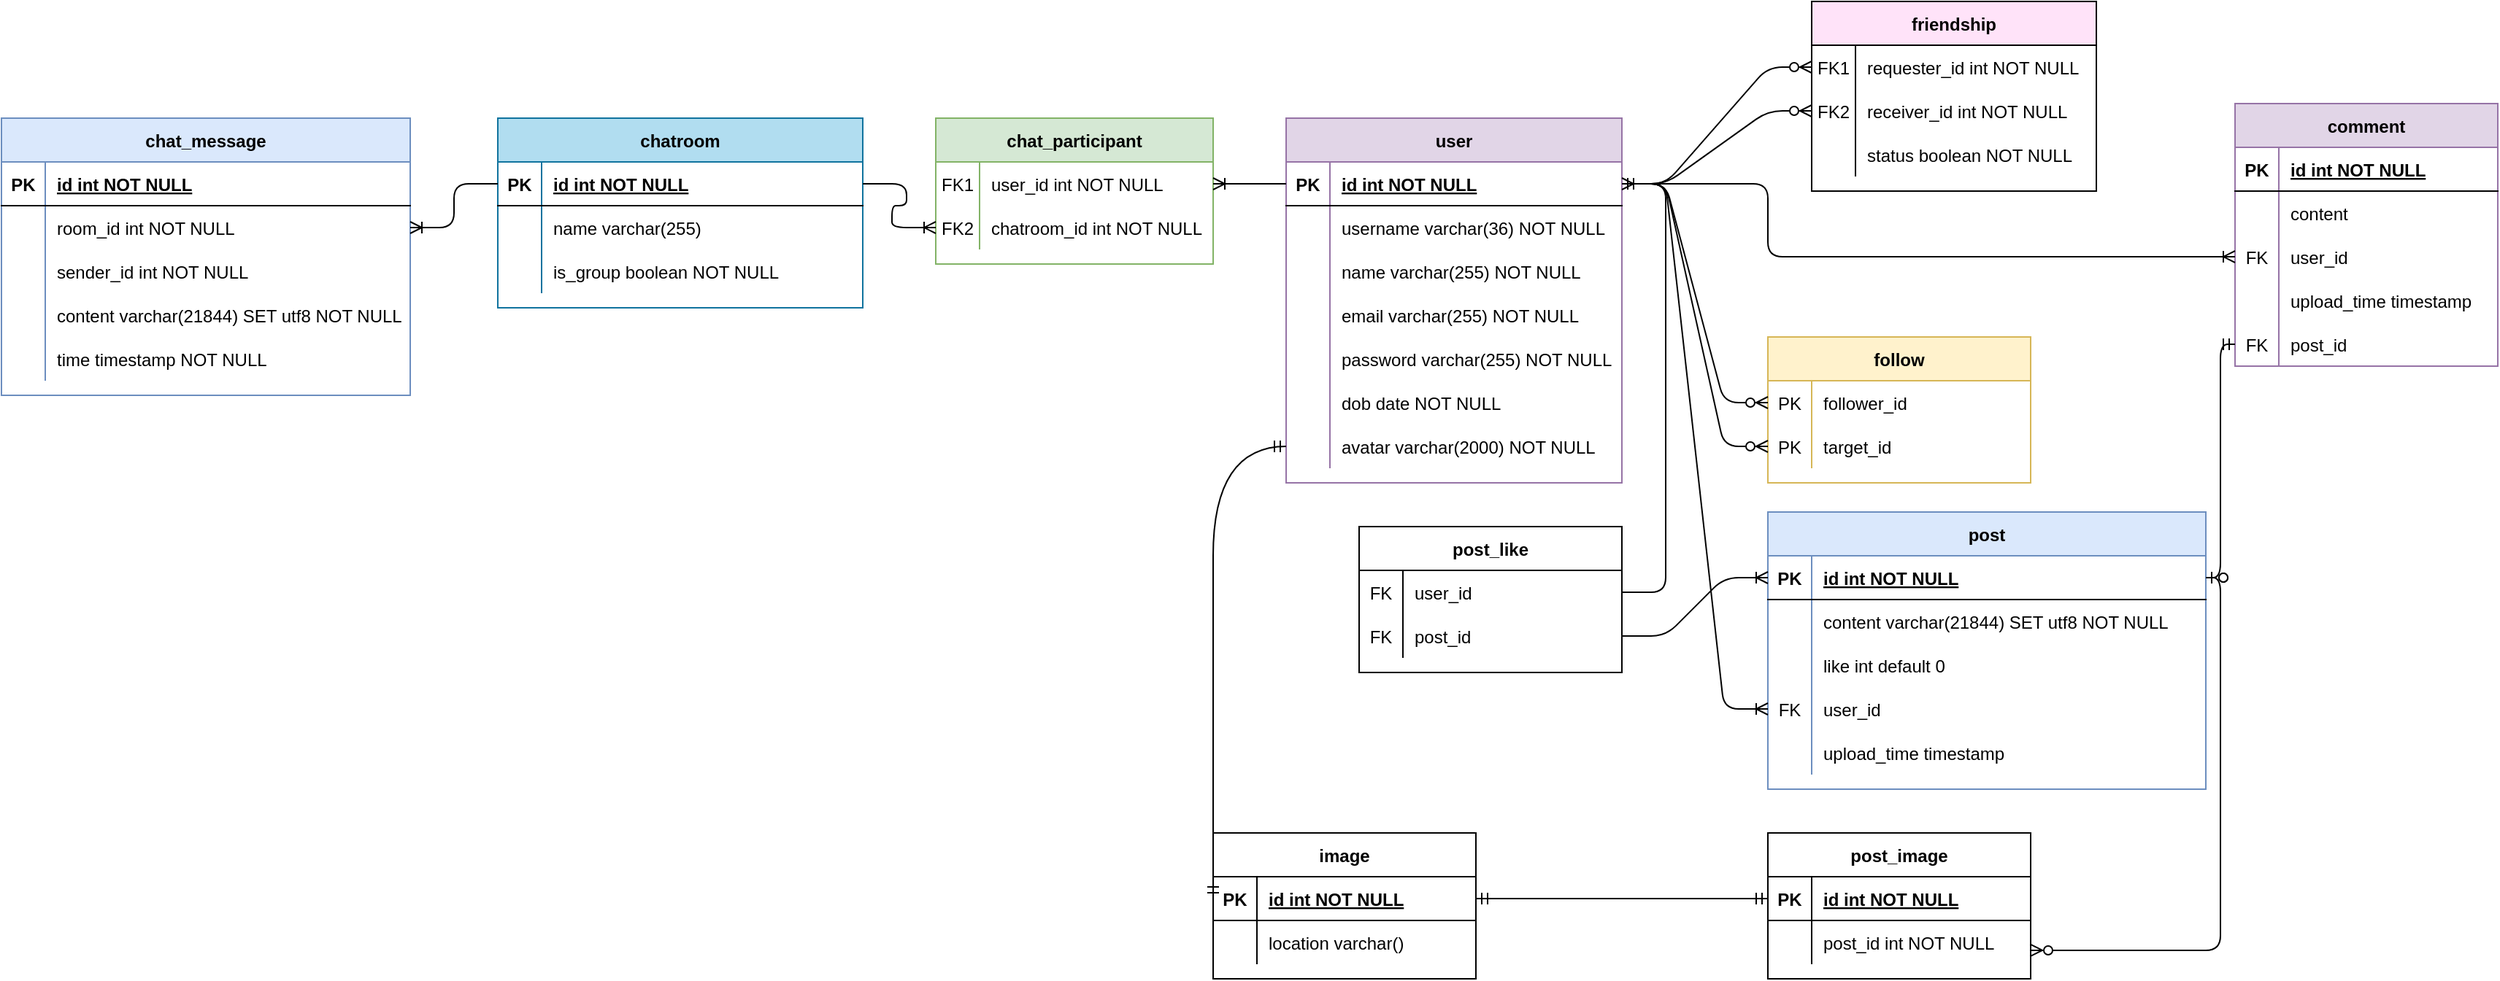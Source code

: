 <mxfile version="14.6.13" type="device"><diagram id="R2lEEEUBdFMjLlhIrx00" name="Page-1"><mxGraphModel dx="1086" dy="806" grid="1" gridSize="10" guides="1" tooltips="1" connect="1" arrows="1" fold="1" page="1" pageScale="1" pageWidth="850" pageHeight="1100" background="#ffffff" math="0" shadow="0" extFonts="Permanent Marker^https://fonts.googleapis.com/css?family=Permanent+Marker"><root><mxCell id="0"/><mxCell id="1" parent="0"/><mxCell id="C-vyLk0tnHw3VtMMgP7b-2" value="chatroom" style="shape=table;startSize=30;container=1;collapsible=1;childLayout=tableLayout;fixedRows=1;rowLines=0;fontStyle=1;align=center;resizeLast=1;fillColor=#b1ddf0;strokeColor=#10739e;" parent="1" vertex="1"><mxGeometry x="440" y="120" width="250" height="130" as="geometry"/></mxCell><mxCell id="C-vyLk0tnHw3VtMMgP7b-3" value="" style="shape=partialRectangle;collapsible=0;dropTarget=0;pointerEvents=0;fillColor=none;points=[[0,0.5],[1,0.5]];portConstraint=eastwest;top=0;left=0;right=0;bottom=1;" parent="C-vyLk0tnHw3VtMMgP7b-2" vertex="1"><mxGeometry y="30" width="250" height="30" as="geometry"/></mxCell><mxCell id="C-vyLk0tnHw3VtMMgP7b-4" value="PK" style="shape=partialRectangle;overflow=hidden;connectable=0;fillColor=none;top=0;left=0;bottom=0;right=0;fontStyle=1;" parent="C-vyLk0tnHw3VtMMgP7b-3" vertex="1"><mxGeometry width="30" height="30" as="geometry"/></mxCell><mxCell id="C-vyLk0tnHw3VtMMgP7b-5" value="id int NOT NULL " style="shape=partialRectangle;overflow=hidden;connectable=0;fillColor=none;top=0;left=0;bottom=0;right=0;align=left;spacingLeft=6;fontStyle=5;" parent="C-vyLk0tnHw3VtMMgP7b-3" vertex="1"><mxGeometry x="30" width="220" height="30" as="geometry"/></mxCell><mxCell id="C-vyLk0tnHw3VtMMgP7b-6" value="" style="shape=partialRectangle;collapsible=0;dropTarget=0;pointerEvents=0;fillColor=none;points=[[0,0.5],[1,0.5]];portConstraint=eastwest;top=0;left=0;right=0;bottom=0;" parent="C-vyLk0tnHw3VtMMgP7b-2" vertex="1"><mxGeometry y="60" width="250" height="30" as="geometry"/></mxCell><mxCell id="C-vyLk0tnHw3VtMMgP7b-7" value="" style="shape=partialRectangle;overflow=hidden;connectable=0;fillColor=none;top=0;left=0;bottom=0;right=0;" parent="C-vyLk0tnHw3VtMMgP7b-6" vertex="1"><mxGeometry width="30" height="30" as="geometry"/></mxCell><mxCell id="C-vyLk0tnHw3VtMMgP7b-8" value="name varchar(255)" style="shape=partialRectangle;overflow=hidden;connectable=0;fillColor=none;top=0;left=0;bottom=0;right=0;align=left;spacingLeft=6;" parent="C-vyLk0tnHw3VtMMgP7b-6" vertex="1"><mxGeometry x="30" width="220" height="30" as="geometry"/></mxCell><mxCell id="C-vyLk0tnHw3VtMMgP7b-9" value="" style="shape=partialRectangle;collapsible=0;dropTarget=0;pointerEvents=0;fillColor=none;points=[[0,0.5],[1,0.5]];portConstraint=eastwest;top=0;left=0;right=0;bottom=0;" parent="C-vyLk0tnHw3VtMMgP7b-2" vertex="1"><mxGeometry y="90" width="250" height="30" as="geometry"/></mxCell><mxCell id="C-vyLk0tnHw3VtMMgP7b-10" value="" style="shape=partialRectangle;overflow=hidden;connectable=0;fillColor=none;top=0;left=0;bottom=0;right=0;" parent="C-vyLk0tnHw3VtMMgP7b-9" vertex="1"><mxGeometry width="30" height="30" as="geometry"/></mxCell><mxCell id="C-vyLk0tnHw3VtMMgP7b-11" value="is_group boolean NOT NULL" style="shape=partialRectangle;overflow=hidden;connectable=0;fillColor=none;top=0;left=0;bottom=0;right=0;align=left;spacingLeft=6;" parent="C-vyLk0tnHw3VtMMgP7b-9" vertex="1"><mxGeometry x="30" width="220" height="30" as="geometry"/></mxCell><mxCell id="C-vyLk0tnHw3VtMMgP7b-23" value="chat_message" style="shape=table;startSize=30;container=1;collapsible=1;childLayout=tableLayout;fixedRows=1;rowLines=0;fontStyle=1;align=center;resizeLast=1;fillColor=#dae8fc;strokeColor=#6c8ebf;" parent="1" vertex="1"><mxGeometry x="100" y="120" width="280" height="190" as="geometry"/></mxCell><mxCell id="C-vyLk0tnHw3VtMMgP7b-24" value="" style="shape=partialRectangle;collapsible=0;dropTarget=0;pointerEvents=0;fillColor=none;points=[[0,0.5],[1,0.5]];portConstraint=eastwest;top=0;left=0;right=0;bottom=1;" parent="C-vyLk0tnHw3VtMMgP7b-23" vertex="1"><mxGeometry y="30" width="280" height="30" as="geometry"/></mxCell><mxCell id="C-vyLk0tnHw3VtMMgP7b-25" value="PK" style="shape=partialRectangle;overflow=hidden;connectable=0;fillColor=none;top=0;left=0;bottom=0;right=0;fontStyle=1;" parent="C-vyLk0tnHw3VtMMgP7b-24" vertex="1"><mxGeometry width="30" height="30" as="geometry"/></mxCell><mxCell id="C-vyLk0tnHw3VtMMgP7b-26" value="id int NOT NULL " style="shape=partialRectangle;overflow=hidden;connectable=0;fillColor=none;top=0;left=0;bottom=0;right=0;align=left;spacingLeft=6;fontStyle=5;" parent="C-vyLk0tnHw3VtMMgP7b-24" vertex="1"><mxGeometry x="30" width="250" height="30" as="geometry"/></mxCell><mxCell id="C-vyLk0tnHw3VtMMgP7b-27" value="" style="shape=partialRectangle;collapsible=0;dropTarget=0;pointerEvents=0;fillColor=none;points=[[0,0.5],[1,0.5]];portConstraint=eastwest;top=0;left=0;right=0;bottom=0;" parent="C-vyLk0tnHw3VtMMgP7b-23" vertex="1"><mxGeometry y="60" width="280" height="30" as="geometry"/></mxCell><mxCell id="C-vyLk0tnHw3VtMMgP7b-28" value="" style="shape=partialRectangle;overflow=hidden;connectable=0;fillColor=none;top=0;left=0;bottom=0;right=0;" parent="C-vyLk0tnHw3VtMMgP7b-27" vertex="1"><mxGeometry width="30" height="30" as="geometry"/></mxCell><mxCell id="C-vyLk0tnHw3VtMMgP7b-29" value="room_id int NOT NULL" style="shape=partialRectangle;overflow=hidden;connectable=0;fillColor=none;top=0;left=0;bottom=0;right=0;align=left;spacingLeft=6;" parent="C-vyLk0tnHw3VtMMgP7b-27" vertex="1"><mxGeometry x="30" width="250" height="30" as="geometry"/></mxCell><mxCell id="GnM3e8JWFjY0dVEwa9tI-35" value="" style="shape=partialRectangle;collapsible=0;dropTarget=0;pointerEvents=0;fillColor=none;points=[[0,0.5],[1,0.5]];portConstraint=eastwest;top=0;left=0;right=0;bottom=0;" parent="C-vyLk0tnHw3VtMMgP7b-23" vertex="1"><mxGeometry y="90" width="280" height="30" as="geometry"/></mxCell><mxCell id="GnM3e8JWFjY0dVEwa9tI-36" value="" style="shape=partialRectangle;overflow=hidden;connectable=0;fillColor=none;top=0;left=0;bottom=0;right=0;" parent="GnM3e8JWFjY0dVEwa9tI-35" vertex="1"><mxGeometry width="30" height="30" as="geometry"/></mxCell><mxCell id="GnM3e8JWFjY0dVEwa9tI-37" value="sender_id int NOT NULL" style="shape=partialRectangle;overflow=hidden;connectable=0;fillColor=none;top=0;left=0;bottom=0;right=0;align=left;spacingLeft=6;" parent="GnM3e8JWFjY0dVEwa9tI-35" vertex="1"><mxGeometry x="30" width="250" height="30" as="geometry"/></mxCell><mxCell id="GnM3e8JWFjY0dVEwa9tI-41" value="" style="shape=partialRectangle;collapsible=0;dropTarget=0;pointerEvents=0;fillColor=none;points=[[0,0.5],[1,0.5]];portConstraint=eastwest;top=0;left=0;right=0;bottom=0;" parent="C-vyLk0tnHw3VtMMgP7b-23" vertex="1"><mxGeometry y="120" width="280" height="30" as="geometry"/></mxCell><mxCell id="GnM3e8JWFjY0dVEwa9tI-42" value="" style="shape=partialRectangle;overflow=hidden;connectable=0;fillColor=none;top=0;left=0;bottom=0;right=0;" parent="GnM3e8JWFjY0dVEwa9tI-41" vertex="1"><mxGeometry width="30" height="30" as="geometry"/></mxCell><mxCell id="GnM3e8JWFjY0dVEwa9tI-43" value="content varchar(21844) SET utf8 NOT NULL" style="shape=partialRectangle;overflow=hidden;connectable=0;fillColor=none;top=0;left=0;bottom=0;right=0;align=left;spacingLeft=6;" parent="GnM3e8JWFjY0dVEwa9tI-41" vertex="1"><mxGeometry x="30" width="250" height="30" as="geometry"/></mxCell><mxCell id="GnM3e8JWFjY0dVEwa9tI-44" value="" style="shape=partialRectangle;collapsible=0;dropTarget=0;pointerEvents=0;fillColor=none;points=[[0,0.5],[1,0.5]];portConstraint=eastwest;top=0;left=0;right=0;bottom=0;" parent="C-vyLk0tnHw3VtMMgP7b-23" vertex="1"><mxGeometry y="150" width="280" height="30" as="geometry"/></mxCell><mxCell id="GnM3e8JWFjY0dVEwa9tI-45" value="" style="shape=partialRectangle;overflow=hidden;connectable=0;fillColor=none;top=0;left=0;bottom=0;right=0;" parent="GnM3e8JWFjY0dVEwa9tI-44" vertex="1"><mxGeometry width="30" height="30" as="geometry"/></mxCell><mxCell id="GnM3e8JWFjY0dVEwa9tI-46" value="time timestamp NOT NULL" style="shape=partialRectangle;overflow=hidden;connectable=0;fillColor=none;top=0;left=0;bottom=0;right=0;align=left;spacingLeft=6;" parent="GnM3e8JWFjY0dVEwa9tI-44" vertex="1"><mxGeometry x="30" width="250" height="30" as="geometry"/></mxCell><mxCell id="GnM3e8JWFjY0dVEwa9tI-47" value="chat_participant" style="shape=table;startSize=30;container=1;collapsible=1;childLayout=tableLayout;fixedRows=1;rowLines=0;fontStyle=1;align=center;resizeLast=1;fillColor=#d5e8d4;strokeColor=#82b366;" parent="1" vertex="1"><mxGeometry x="740" y="120" width="190" height="100" as="geometry"/></mxCell><mxCell id="GnM3e8JWFjY0dVEwa9tI-54" value="" style="shape=partialRectangle;collapsible=0;dropTarget=0;pointerEvents=0;fillColor=none;top=0;left=0;bottom=0;right=0;points=[[0,0.5],[1,0.5]];portConstraint=eastwest;" parent="GnM3e8JWFjY0dVEwa9tI-47" vertex="1"><mxGeometry y="30" width="190" height="30" as="geometry"/></mxCell><mxCell id="GnM3e8JWFjY0dVEwa9tI-55" value="FK1" style="shape=partialRectangle;connectable=0;fillColor=none;top=0;left=0;bottom=0;right=0;editable=1;overflow=hidden;" parent="GnM3e8JWFjY0dVEwa9tI-54" vertex="1"><mxGeometry width="30" height="30" as="geometry"/></mxCell><mxCell id="GnM3e8JWFjY0dVEwa9tI-56" value="user_id int NOT NULL" style="shape=partialRectangle;connectable=0;fillColor=none;top=0;left=0;bottom=0;right=0;align=left;spacingLeft=6;overflow=hidden;" parent="GnM3e8JWFjY0dVEwa9tI-54" vertex="1"><mxGeometry x="30" width="160" height="30" as="geometry"/></mxCell><mxCell id="GnM3e8JWFjY0dVEwa9tI-57" value="" style="shape=partialRectangle;collapsible=0;dropTarget=0;pointerEvents=0;fillColor=none;top=0;left=0;bottom=0;right=0;points=[[0,0.5],[1,0.5]];portConstraint=eastwest;" parent="GnM3e8JWFjY0dVEwa9tI-47" vertex="1"><mxGeometry y="60" width="190" height="30" as="geometry"/></mxCell><mxCell id="GnM3e8JWFjY0dVEwa9tI-58" value="FK2" style="shape=partialRectangle;connectable=0;fillColor=none;top=0;left=0;bottom=0;right=0;editable=1;overflow=hidden;" parent="GnM3e8JWFjY0dVEwa9tI-57" vertex="1"><mxGeometry width="30" height="30" as="geometry"/></mxCell><mxCell id="GnM3e8JWFjY0dVEwa9tI-59" value="chatroom_id int NOT NULL" style="shape=partialRectangle;connectable=0;fillColor=none;top=0;left=0;bottom=0;right=0;align=left;spacingLeft=6;overflow=hidden;" parent="GnM3e8JWFjY0dVEwa9tI-57" vertex="1"><mxGeometry x="30" width="160" height="30" as="geometry"/></mxCell><mxCell id="GnM3e8JWFjY0dVEwa9tI-60" value="user" style="shape=table;startSize=30;container=1;collapsible=1;childLayout=tableLayout;fixedRows=1;rowLines=0;fontStyle=1;align=center;resizeLast=1;fillColor=#e1d5e7;strokeColor=#9673a6;" parent="1" vertex="1"><mxGeometry x="980" y="120" width="230" height="250" as="geometry"/></mxCell><mxCell id="GnM3e8JWFjY0dVEwa9tI-61" value="" style="shape=partialRectangle;collapsible=0;dropTarget=0;pointerEvents=0;fillColor=none;top=0;left=0;bottom=1;right=0;points=[[0,0.5],[1,0.5]];portConstraint=eastwest;" parent="GnM3e8JWFjY0dVEwa9tI-60" vertex="1"><mxGeometry y="30" width="230" height="30" as="geometry"/></mxCell><mxCell id="GnM3e8JWFjY0dVEwa9tI-62" value="PK" style="shape=partialRectangle;connectable=0;fillColor=none;top=0;left=0;bottom=0;right=0;fontStyle=1;overflow=hidden;" parent="GnM3e8JWFjY0dVEwa9tI-61" vertex="1"><mxGeometry width="30" height="30" as="geometry"/></mxCell><mxCell id="GnM3e8JWFjY0dVEwa9tI-63" value="id int NOT NULL" style="shape=partialRectangle;connectable=0;fillColor=none;top=0;left=0;bottom=0;right=0;align=left;spacingLeft=6;fontStyle=5;overflow=hidden;" parent="GnM3e8JWFjY0dVEwa9tI-61" vertex="1"><mxGeometry x="30" width="200" height="30" as="geometry"/></mxCell><mxCell id="GnM3e8JWFjY0dVEwa9tI-64" value="" style="shape=partialRectangle;collapsible=0;dropTarget=0;pointerEvents=0;fillColor=none;top=0;left=0;bottom=0;right=0;points=[[0,0.5],[1,0.5]];portConstraint=eastwest;" parent="GnM3e8JWFjY0dVEwa9tI-60" vertex="1"><mxGeometry y="60" width="230" height="30" as="geometry"/></mxCell><mxCell id="GnM3e8JWFjY0dVEwa9tI-65" value="" style="shape=partialRectangle;connectable=0;fillColor=none;top=0;left=0;bottom=0;right=0;editable=1;overflow=hidden;" parent="GnM3e8JWFjY0dVEwa9tI-64" vertex="1"><mxGeometry width="30" height="30" as="geometry"/></mxCell><mxCell id="GnM3e8JWFjY0dVEwa9tI-66" value="username varchar(36) NOT NULL" style="shape=partialRectangle;connectable=0;fillColor=none;top=0;left=0;bottom=0;right=0;align=left;spacingLeft=6;overflow=hidden;" parent="GnM3e8JWFjY0dVEwa9tI-64" vertex="1"><mxGeometry x="30" width="200" height="30" as="geometry"/></mxCell><mxCell id="GnM3e8JWFjY0dVEwa9tI-67" value="" style="shape=partialRectangle;collapsible=0;dropTarget=0;pointerEvents=0;fillColor=none;top=0;left=0;bottom=0;right=0;points=[[0,0.5],[1,0.5]];portConstraint=eastwest;" parent="GnM3e8JWFjY0dVEwa9tI-60" vertex="1"><mxGeometry y="90" width="230" height="30" as="geometry"/></mxCell><mxCell id="GnM3e8JWFjY0dVEwa9tI-68" value="" style="shape=partialRectangle;connectable=0;fillColor=none;top=0;left=0;bottom=0;right=0;editable=1;overflow=hidden;" parent="GnM3e8JWFjY0dVEwa9tI-67" vertex="1"><mxGeometry width="30" height="30" as="geometry"/></mxCell><mxCell id="GnM3e8JWFjY0dVEwa9tI-69" value="name varchar(255) NOT NULL" style="shape=partialRectangle;connectable=0;fillColor=none;top=0;left=0;bottom=0;right=0;align=left;spacingLeft=6;overflow=hidden;" parent="GnM3e8JWFjY0dVEwa9tI-67" vertex="1"><mxGeometry x="30" width="200" height="30" as="geometry"/></mxCell><mxCell id="GnM3e8JWFjY0dVEwa9tI-70" value="" style="shape=partialRectangle;collapsible=0;dropTarget=0;pointerEvents=0;fillColor=none;top=0;left=0;bottom=0;right=0;points=[[0,0.5],[1,0.5]];portConstraint=eastwest;" parent="GnM3e8JWFjY0dVEwa9tI-60" vertex="1"><mxGeometry y="120" width="230" height="30" as="geometry"/></mxCell><mxCell id="GnM3e8JWFjY0dVEwa9tI-71" value="" style="shape=partialRectangle;connectable=0;fillColor=none;top=0;left=0;bottom=0;right=0;editable=1;overflow=hidden;" parent="GnM3e8JWFjY0dVEwa9tI-70" vertex="1"><mxGeometry width="30" height="30" as="geometry"/></mxCell><mxCell id="GnM3e8JWFjY0dVEwa9tI-72" value="email varchar(255) NOT NULL" style="shape=partialRectangle;connectable=0;fillColor=none;top=0;left=0;bottom=0;right=0;align=left;spacingLeft=6;overflow=hidden;" parent="GnM3e8JWFjY0dVEwa9tI-70" vertex="1"><mxGeometry x="30" width="200" height="30" as="geometry"/></mxCell><mxCell id="GnM3e8JWFjY0dVEwa9tI-76" value="" style="shape=partialRectangle;collapsible=0;dropTarget=0;pointerEvents=0;fillColor=none;top=0;left=0;bottom=0;right=0;points=[[0,0.5],[1,0.5]];portConstraint=eastwest;" parent="GnM3e8JWFjY0dVEwa9tI-60" vertex="1"><mxGeometry y="150" width="230" height="30" as="geometry"/></mxCell><mxCell id="GnM3e8JWFjY0dVEwa9tI-77" value="" style="shape=partialRectangle;connectable=0;fillColor=none;top=0;left=0;bottom=0;right=0;editable=1;overflow=hidden;" parent="GnM3e8JWFjY0dVEwa9tI-76" vertex="1"><mxGeometry width="30" height="30" as="geometry"/></mxCell><mxCell id="GnM3e8JWFjY0dVEwa9tI-78" value="password varchar(255) NOT NULL" style="shape=partialRectangle;connectable=0;fillColor=none;top=0;left=0;bottom=0;right=0;align=left;spacingLeft=6;overflow=hidden;" parent="GnM3e8JWFjY0dVEwa9tI-76" vertex="1"><mxGeometry x="30" width="200" height="30" as="geometry"/></mxCell><mxCell id="GnM3e8JWFjY0dVEwa9tI-79" value="" style="shape=partialRectangle;collapsible=0;dropTarget=0;pointerEvents=0;fillColor=none;top=0;left=0;bottom=0;right=0;points=[[0,0.5],[1,0.5]];portConstraint=eastwest;" parent="GnM3e8JWFjY0dVEwa9tI-60" vertex="1"><mxGeometry y="180" width="230" height="30" as="geometry"/></mxCell><mxCell id="GnM3e8JWFjY0dVEwa9tI-80" value="" style="shape=partialRectangle;connectable=0;fillColor=none;top=0;left=0;bottom=0;right=0;editable=1;overflow=hidden;" parent="GnM3e8JWFjY0dVEwa9tI-79" vertex="1"><mxGeometry width="30" height="30" as="geometry"/></mxCell><mxCell id="GnM3e8JWFjY0dVEwa9tI-81" value="dob date NOT NULL" style="shape=partialRectangle;connectable=0;fillColor=none;top=0;left=0;bottom=0;right=0;align=left;spacingLeft=6;overflow=hidden;" parent="GnM3e8JWFjY0dVEwa9tI-79" vertex="1"><mxGeometry x="30" width="200" height="30" as="geometry"/></mxCell><mxCell id="GnM3e8JWFjY0dVEwa9tI-82" value="" style="shape=partialRectangle;collapsible=0;dropTarget=0;pointerEvents=0;fillColor=none;top=0;left=0;bottom=0;right=0;points=[[0,0.5],[1,0.5]];portConstraint=eastwest;" parent="GnM3e8JWFjY0dVEwa9tI-60" vertex="1"><mxGeometry y="210" width="230" height="30" as="geometry"/></mxCell><mxCell id="GnM3e8JWFjY0dVEwa9tI-83" value="" style="shape=partialRectangle;connectable=0;fillColor=none;top=0;left=0;bottom=0;right=0;editable=1;overflow=hidden;" parent="GnM3e8JWFjY0dVEwa9tI-82" vertex="1"><mxGeometry width="30" height="30" as="geometry"/></mxCell><mxCell id="GnM3e8JWFjY0dVEwa9tI-84" value="avatar varchar(2000) NOT NULL" style="shape=partialRectangle;connectable=0;fillColor=none;top=0;left=0;bottom=0;right=0;align=left;spacingLeft=6;overflow=hidden;" parent="GnM3e8JWFjY0dVEwa9tI-82" vertex="1"><mxGeometry x="30" width="200" height="30" as="geometry"/></mxCell><mxCell id="GnM3e8JWFjY0dVEwa9tI-73" value="" style="edgeStyle=entityRelationEdgeStyle;fontSize=12;html=1;endArrow=ERoneToMany;entryX=0;entryY=0.5;entryDx=0;entryDy=0;exitX=1;exitY=0.5;exitDx=0;exitDy=0;" parent="1" source="C-vyLk0tnHw3VtMMgP7b-3" target="GnM3e8JWFjY0dVEwa9tI-57" edge="1"><mxGeometry width="100" height="100" relative="1" as="geometry"><mxPoint x="540" y="460" as="sourcePoint"/><mxPoint x="640" y="360" as="targetPoint"/></mxGeometry></mxCell><mxCell id="GnM3e8JWFjY0dVEwa9tI-74" value="" style="edgeStyle=entityRelationEdgeStyle;fontSize=12;html=1;endArrow=ERoneToMany;entryX=1;entryY=0.5;entryDx=0;entryDy=0;exitX=0;exitY=0.5;exitDx=0;exitDy=0;" parent="1" source="GnM3e8JWFjY0dVEwa9tI-61" target="GnM3e8JWFjY0dVEwa9tI-54" edge="1"><mxGeometry width="100" height="100" relative="1" as="geometry"><mxPoint x="770" y="470" as="sourcePoint"/><mxPoint x="870" y="370" as="targetPoint"/></mxGeometry></mxCell><mxCell id="GnM3e8JWFjY0dVEwa9tI-75" value="" style="edgeStyle=entityRelationEdgeStyle;fontSize=12;html=1;endArrow=ERoneToMany;entryX=1;entryY=0.5;entryDx=0;entryDy=0;exitX=0;exitY=0.5;exitDx=0;exitDy=0;" parent="1" source="C-vyLk0tnHw3VtMMgP7b-3" target="C-vyLk0tnHw3VtMMgP7b-27" edge="1"><mxGeometry width="100" height="100" relative="1" as="geometry"><mxPoint x="540" y="460" as="sourcePoint"/><mxPoint x="450" y="310" as="targetPoint"/></mxGeometry></mxCell><mxCell id="GnM3e8JWFjY0dVEwa9tI-85" value="friendship" style="shape=table;startSize=30;container=1;collapsible=1;childLayout=tableLayout;fixedRows=1;rowLines=0;fontStyle=1;align=center;resizeLast=1;fillColor=#FFE3F9;" parent="1" vertex="1"><mxGeometry x="1340" y="40" width="195" height="130" as="geometry"/></mxCell><mxCell id="GnM3e8JWFjY0dVEwa9tI-89" value="" style="shape=partialRectangle;collapsible=0;dropTarget=0;pointerEvents=0;fillColor=none;top=0;left=0;bottom=0;right=0;points=[[0,0.5],[1,0.5]];portConstraint=eastwest;" parent="GnM3e8JWFjY0dVEwa9tI-85" vertex="1"><mxGeometry y="30" width="195" height="30" as="geometry"/></mxCell><mxCell id="GnM3e8JWFjY0dVEwa9tI-90" value="FK1" style="shape=partialRectangle;connectable=0;fillColor=none;top=0;left=0;bottom=0;right=0;editable=1;overflow=hidden;" parent="GnM3e8JWFjY0dVEwa9tI-89" vertex="1"><mxGeometry width="30" height="30" as="geometry"/></mxCell><mxCell id="GnM3e8JWFjY0dVEwa9tI-91" value="requester_id int NOT NULL" style="shape=partialRectangle;connectable=0;fillColor=none;top=0;left=0;bottom=0;right=0;align=left;spacingLeft=6;overflow=hidden;" parent="GnM3e8JWFjY0dVEwa9tI-89" vertex="1"><mxGeometry x="30" width="165" height="30" as="geometry"/></mxCell><mxCell id="GnM3e8JWFjY0dVEwa9tI-92" value="" style="shape=partialRectangle;collapsible=0;dropTarget=0;pointerEvents=0;fillColor=none;top=0;left=0;bottom=0;right=0;points=[[0,0.5],[1,0.5]];portConstraint=eastwest;" parent="GnM3e8JWFjY0dVEwa9tI-85" vertex="1"><mxGeometry y="60" width="195" height="30" as="geometry"/></mxCell><mxCell id="GnM3e8JWFjY0dVEwa9tI-93" value="FK2" style="shape=partialRectangle;connectable=0;fillColor=none;top=0;left=0;bottom=0;right=0;editable=1;overflow=hidden;" parent="GnM3e8JWFjY0dVEwa9tI-92" vertex="1"><mxGeometry width="30" height="30" as="geometry"/></mxCell><mxCell id="GnM3e8JWFjY0dVEwa9tI-94" value="receiver_id int NOT NULL" style="shape=partialRectangle;connectable=0;fillColor=none;top=0;left=0;bottom=0;right=0;align=left;spacingLeft=6;overflow=hidden;" parent="GnM3e8JWFjY0dVEwa9tI-92" vertex="1"><mxGeometry x="30" width="165" height="30" as="geometry"/></mxCell><mxCell id="GnM3e8JWFjY0dVEwa9tI-95" value="" style="shape=partialRectangle;collapsible=0;dropTarget=0;pointerEvents=0;fillColor=none;top=0;left=0;bottom=0;right=0;points=[[0,0.5],[1,0.5]];portConstraint=eastwest;" parent="GnM3e8JWFjY0dVEwa9tI-85" vertex="1"><mxGeometry y="90" width="195" height="30" as="geometry"/></mxCell><mxCell id="GnM3e8JWFjY0dVEwa9tI-96" value="" style="shape=partialRectangle;connectable=0;fillColor=none;top=0;left=0;bottom=0;right=0;editable=1;overflow=hidden;" parent="GnM3e8JWFjY0dVEwa9tI-95" vertex="1"><mxGeometry width="30" height="30" as="geometry"/></mxCell><mxCell id="GnM3e8JWFjY0dVEwa9tI-97" value="status boolean NOT NULL" style="shape=partialRectangle;connectable=0;fillColor=none;top=0;left=0;bottom=0;right=0;align=left;spacingLeft=6;overflow=hidden;" parent="GnM3e8JWFjY0dVEwa9tI-95" vertex="1"><mxGeometry x="30" width="165" height="30" as="geometry"/></mxCell><mxCell id="GnM3e8JWFjY0dVEwa9tI-98" value="" style="edgeStyle=entityRelationEdgeStyle;fontSize=12;html=1;endArrow=ERzeroToMany;startArrow=ERmandOne;exitX=1;exitY=0.5;exitDx=0;exitDy=0;entryX=0;entryY=0.5;entryDx=0;entryDy=0;" parent="1" source="GnM3e8JWFjY0dVEwa9tI-61" target="GnM3e8JWFjY0dVEwa9tI-89" edge="1"><mxGeometry width="100" height="100" relative="1" as="geometry"><mxPoint x="930" y="460" as="sourcePoint"/><mxPoint x="1030" y="360" as="targetPoint"/></mxGeometry></mxCell><mxCell id="GnM3e8JWFjY0dVEwa9tI-99" value="" style="edgeStyle=entityRelationEdgeStyle;fontSize=12;html=1;endArrow=ERzeroToMany;startArrow=ERmandOne;exitX=1;exitY=0.5;exitDx=0;exitDy=0;entryX=0;entryY=0.5;entryDx=0;entryDy=0;" parent="1" source="GnM3e8JWFjY0dVEwa9tI-61" target="GnM3e8JWFjY0dVEwa9tI-92" edge="1"><mxGeometry width="100" height="100" relative="1" as="geometry"><mxPoint x="1240" y="175" as="sourcePoint"/><mxPoint x="1330" y="175" as="targetPoint"/></mxGeometry></mxCell><mxCell id="GnM3e8JWFjY0dVEwa9tI-100" value="post" style="shape=table;startSize=30;container=1;collapsible=1;childLayout=tableLayout;fixedRows=1;rowLines=0;fontStyle=1;align=center;resizeLast=1;fillColor=#dae8fc;strokeColor=#6c8ebf;" parent="1" vertex="1"><mxGeometry x="1310" y="390" width="300" height="190" as="geometry"/></mxCell><mxCell id="GnM3e8JWFjY0dVEwa9tI-101" value="" style="shape=partialRectangle;collapsible=0;dropTarget=0;pointerEvents=0;fillColor=none;top=0;left=0;bottom=1;right=0;points=[[0,0.5],[1,0.5]];portConstraint=eastwest;" parent="GnM3e8JWFjY0dVEwa9tI-100" vertex="1"><mxGeometry y="30" width="300" height="30" as="geometry"/></mxCell><mxCell id="GnM3e8JWFjY0dVEwa9tI-102" value="PK" style="shape=partialRectangle;connectable=0;fillColor=none;top=0;left=0;bottom=0;right=0;fontStyle=1;overflow=hidden;" parent="GnM3e8JWFjY0dVEwa9tI-101" vertex="1"><mxGeometry width="30" height="30" as="geometry"/></mxCell><mxCell id="GnM3e8JWFjY0dVEwa9tI-103" value="id int NOT NULL" style="shape=partialRectangle;connectable=0;fillColor=none;top=0;left=0;bottom=0;right=0;align=left;spacingLeft=6;fontStyle=5;overflow=hidden;" parent="GnM3e8JWFjY0dVEwa9tI-101" vertex="1"><mxGeometry x="30" width="270" height="30" as="geometry"/></mxCell><mxCell id="GnM3e8JWFjY0dVEwa9tI-104" value="" style="shape=partialRectangle;collapsible=0;dropTarget=0;pointerEvents=0;fillColor=none;top=0;left=0;bottom=0;right=0;points=[[0,0.5],[1,0.5]];portConstraint=eastwest;" parent="GnM3e8JWFjY0dVEwa9tI-100" vertex="1"><mxGeometry y="60" width="300" height="30" as="geometry"/></mxCell><mxCell id="GnM3e8JWFjY0dVEwa9tI-105" value="" style="shape=partialRectangle;connectable=0;fillColor=none;top=0;left=0;bottom=0;right=0;editable=1;overflow=hidden;" parent="GnM3e8JWFjY0dVEwa9tI-104" vertex="1"><mxGeometry width="30" height="30" as="geometry"/></mxCell><mxCell id="GnM3e8JWFjY0dVEwa9tI-106" value="content varchar(21844) SET utf8 NOT NULL" style="shape=partialRectangle;connectable=0;fillColor=none;top=0;left=0;bottom=0;right=0;align=left;spacingLeft=6;overflow=hidden;" parent="GnM3e8JWFjY0dVEwa9tI-104" vertex="1"><mxGeometry x="30" width="270" height="30" as="geometry"/></mxCell><mxCell id="GnM3e8JWFjY0dVEwa9tI-107" value="" style="shape=partialRectangle;collapsible=0;dropTarget=0;pointerEvents=0;fillColor=none;top=0;left=0;bottom=0;right=0;points=[[0,0.5],[1,0.5]];portConstraint=eastwest;" parent="GnM3e8JWFjY0dVEwa9tI-100" vertex="1"><mxGeometry y="90" width="300" height="30" as="geometry"/></mxCell><mxCell id="GnM3e8JWFjY0dVEwa9tI-108" value="" style="shape=partialRectangle;connectable=0;fillColor=none;top=0;left=0;bottom=0;right=0;editable=1;overflow=hidden;" parent="GnM3e8JWFjY0dVEwa9tI-107" vertex="1"><mxGeometry width="30" height="30" as="geometry"/></mxCell><mxCell id="GnM3e8JWFjY0dVEwa9tI-109" value="like int default 0" style="shape=partialRectangle;connectable=0;fillColor=none;top=0;left=0;bottom=0;right=0;align=left;spacingLeft=6;overflow=hidden;" parent="GnM3e8JWFjY0dVEwa9tI-107" vertex="1"><mxGeometry x="30" width="270" height="30" as="geometry"/></mxCell><mxCell id="GnM3e8JWFjY0dVEwa9tI-110" value="" style="shape=partialRectangle;collapsible=0;dropTarget=0;pointerEvents=0;fillColor=none;top=0;left=0;bottom=0;right=0;points=[[0,0.5],[1,0.5]];portConstraint=eastwest;" parent="GnM3e8JWFjY0dVEwa9tI-100" vertex="1"><mxGeometry y="120" width="300" height="30" as="geometry"/></mxCell><mxCell id="GnM3e8JWFjY0dVEwa9tI-111" value="FK" style="shape=partialRectangle;connectable=0;fillColor=none;top=0;left=0;bottom=0;right=0;editable=1;overflow=hidden;" parent="GnM3e8JWFjY0dVEwa9tI-110" vertex="1"><mxGeometry width="30" height="30" as="geometry"/></mxCell><mxCell id="GnM3e8JWFjY0dVEwa9tI-112" value="user_id" style="shape=partialRectangle;connectable=0;fillColor=none;top=0;left=0;bottom=0;right=0;align=left;spacingLeft=6;overflow=hidden;" parent="GnM3e8JWFjY0dVEwa9tI-110" vertex="1"><mxGeometry x="30" width="270" height="30" as="geometry"/></mxCell><mxCell id="GnM3e8JWFjY0dVEwa9tI-113" value="" style="shape=partialRectangle;collapsible=0;dropTarget=0;pointerEvents=0;fillColor=none;top=0;left=0;bottom=0;right=0;points=[[0,0.5],[1,0.5]];portConstraint=eastwest;" parent="GnM3e8JWFjY0dVEwa9tI-100" vertex="1"><mxGeometry y="150" width="300" height="30" as="geometry"/></mxCell><mxCell id="GnM3e8JWFjY0dVEwa9tI-114" value="" style="shape=partialRectangle;connectable=0;fillColor=none;top=0;left=0;bottom=0;right=0;editable=1;overflow=hidden;" parent="GnM3e8JWFjY0dVEwa9tI-113" vertex="1"><mxGeometry width="30" height="30" as="geometry"/></mxCell><mxCell id="GnM3e8JWFjY0dVEwa9tI-115" value="upload_time timestamp" style="shape=partialRectangle;connectable=0;fillColor=none;top=0;left=0;bottom=0;right=0;align=left;spacingLeft=6;overflow=hidden;" parent="GnM3e8JWFjY0dVEwa9tI-113" vertex="1"><mxGeometry x="30" width="270" height="30" as="geometry"/></mxCell><mxCell id="GnM3e8JWFjY0dVEwa9tI-116" value="" style="edgeStyle=entityRelationEdgeStyle;fontSize=12;html=1;endArrow=ERoneToMany;entryX=0;entryY=0.5;entryDx=0;entryDy=0;exitX=1;exitY=0.5;exitDx=0;exitDy=0;" parent="1" source="GnM3e8JWFjY0dVEwa9tI-61" target="GnM3e8JWFjY0dVEwa9tI-110" edge="1"><mxGeometry width="100" height="100" relative="1" as="geometry"><mxPoint x="1180" y="540" as="sourcePoint"/><mxPoint x="1280" y="350" as="targetPoint"/></mxGeometry></mxCell><mxCell id="EJQp_yImW4OsbXq6M1MY-1" value="follow" style="shape=table;startSize=30;container=1;collapsible=1;childLayout=tableLayout;fixedRows=1;rowLines=0;fontStyle=1;align=center;resizeLast=1;fillColor=#fff2cc;strokeColor=#d6b656;" parent="1" vertex="1"><mxGeometry x="1310" y="270" width="180" height="100" as="geometry"/></mxCell><mxCell id="EJQp_yImW4OsbXq6M1MY-5" value="" style="shape=partialRectangle;collapsible=0;dropTarget=0;pointerEvents=0;fillColor=none;top=0;left=0;bottom=0;right=0;points=[[0,0.5],[1,0.5]];portConstraint=eastwest;" parent="EJQp_yImW4OsbXq6M1MY-1" vertex="1"><mxGeometry y="30" width="180" height="30" as="geometry"/></mxCell><mxCell id="EJQp_yImW4OsbXq6M1MY-6" value="PK" style="shape=partialRectangle;connectable=0;fillColor=none;top=0;left=0;bottom=0;right=0;editable=1;overflow=hidden;" parent="EJQp_yImW4OsbXq6M1MY-5" vertex="1"><mxGeometry width="30" height="30" as="geometry"/></mxCell><mxCell id="EJQp_yImW4OsbXq6M1MY-7" value="follower_id" style="shape=partialRectangle;connectable=0;fillColor=none;top=0;left=0;bottom=0;right=0;align=left;spacingLeft=6;overflow=hidden;" parent="EJQp_yImW4OsbXq6M1MY-5" vertex="1"><mxGeometry x="30" width="150" height="30" as="geometry"/></mxCell><mxCell id="EJQp_yImW4OsbXq6M1MY-8" value="" style="shape=partialRectangle;collapsible=0;dropTarget=0;pointerEvents=0;fillColor=none;top=0;left=0;bottom=0;right=0;points=[[0,0.5],[1,0.5]];portConstraint=eastwest;" parent="EJQp_yImW4OsbXq6M1MY-1" vertex="1"><mxGeometry y="60" width="180" height="30" as="geometry"/></mxCell><mxCell id="EJQp_yImW4OsbXq6M1MY-9" value="PK" style="shape=partialRectangle;connectable=0;fillColor=none;top=0;left=0;bottom=0;right=0;editable=1;overflow=hidden;" parent="EJQp_yImW4OsbXq6M1MY-8" vertex="1"><mxGeometry width="30" height="30" as="geometry"/></mxCell><mxCell id="EJQp_yImW4OsbXq6M1MY-10" value="target_id" style="shape=partialRectangle;connectable=0;fillColor=none;top=0;left=0;bottom=0;right=0;align=left;spacingLeft=6;overflow=hidden;" parent="EJQp_yImW4OsbXq6M1MY-8" vertex="1"><mxGeometry x="30" width="150" height="30" as="geometry"/></mxCell><mxCell id="kd9Tm12rCJ6_CZlmImA1-1" value="" style="edgeStyle=entityRelationEdgeStyle;fontSize=12;html=1;endArrow=ERzeroToMany;startArrow=ERmandOne;exitX=1;exitY=0.5;exitDx=0;exitDy=0;entryX=0;entryY=0.5;entryDx=0;entryDy=0;" parent="1" source="GnM3e8JWFjY0dVEwa9tI-61" target="EJQp_yImW4OsbXq6M1MY-5" edge="1"><mxGeometry width="100" height="100" relative="1" as="geometry"><mxPoint x="1080" y="590" as="sourcePoint"/><mxPoint x="1180" y="490" as="targetPoint"/></mxGeometry></mxCell><mxCell id="kd9Tm12rCJ6_CZlmImA1-2" value="" style="edgeStyle=entityRelationEdgeStyle;fontSize=12;html=1;endArrow=ERzeroToMany;startArrow=ERmandOne;exitX=1;exitY=0.5;exitDx=0;exitDy=0;entryX=0;entryY=0.5;entryDx=0;entryDy=0;" parent="1" source="GnM3e8JWFjY0dVEwa9tI-61" target="EJQp_yImW4OsbXq6M1MY-8" edge="1"><mxGeometry width="100" height="100" relative="1" as="geometry"><mxPoint x="1220" y="175" as="sourcePoint"/><mxPoint x="1320" y="325" as="targetPoint"/></mxGeometry></mxCell><mxCell id="yBaDVQD8msdPJ3Qh7TQ9-1" value="post_image" style="shape=table;startSize=30;container=1;collapsible=1;childLayout=tableLayout;fixedRows=1;rowLines=0;fontStyle=1;align=center;resizeLast=1;" parent="1" vertex="1"><mxGeometry x="1310" y="610" width="180" height="100" as="geometry"/></mxCell><mxCell id="yBaDVQD8msdPJ3Qh7TQ9-2" value="" style="shape=partialRectangle;collapsible=0;dropTarget=0;pointerEvents=0;fillColor=none;top=0;left=0;bottom=1;right=0;points=[[0,0.5],[1,0.5]];portConstraint=eastwest;" parent="yBaDVQD8msdPJ3Qh7TQ9-1" vertex="1"><mxGeometry y="30" width="180" height="30" as="geometry"/></mxCell><mxCell id="yBaDVQD8msdPJ3Qh7TQ9-3" value="PK" style="shape=partialRectangle;connectable=0;fillColor=none;top=0;left=0;bottom=0;right=0;fontStyle=1;overflow=hidden;" parent="yBaDVQD8msdPJ3Qh7TQ9-2" vertex="1"><mxGeometry width="30" height="30" as="geometry"/></mxCell><mxCell id="yBaDVQD8msdPJ3Qh7TQ9-4" value="id int NOT NULL" style="shape=partialRectangle;connectable=0;fillColor=none;top=0;left=0;bottom=0;right=0;align=left;spacingLeft=6;fontStyle=5;overflow=hidden;" parent="yBaDVQD8msdPJ3Qh7TQ9-2" vertex="1"><mxGeometry x="30" width="150" height="30" as="geometry"/></mxCell><mxCell id="yBaDVQD8msdPJ3Qh7TQ9-5" value="" style="shape=partialRectangle;collapsible=0;dropTarget=0;pointerEvents=0;fillColor=none;top=0;left=0;bottom=0;right=0;points=[[0,0.5],[1,0.5]];portConstraint=eastwest;" parent="yBaDVQD8msdPJ3Qh7TQ9-1" vertex="1"><mxGeometry y="60" width="180" height="30" as="geometry"/></mxCell><mxCell id="yBaDVQD8msdPJ3Qh7TQ9-6" value="" style="shape=partialRectangle;connectable=0;fillColor=none;top=0;left=0;bottom=0;right=0;editable=1;overflow=hidden;" parent="yBaDVQD8msdPJ3Qh7TQ9-5" vertex="1"><mxGeometry width="30" height="30" as="geometry"/></mxCell><mxCell id="yBaDVQD8msdPJ3Qh7TQ9-7" value="post_id int NOT NULL" style="shape=partialRectangle;connectable=0;fillColor=none;top=0;left=0;bottom=0;right=0;align=left;spacingLeft=6;overflow=hidden;" parent="yBaDVQD8msdPJ3Qh7TQ9-5" vertex="1"><mxGeometry x="30" width="150" height="30" as="geometry"/></mxCell><mxCell id="yBaDVQD8msdPJ3Qh7TQ9-14" value="image" style="shape=table;startSize=30;container=1;collapsible=1;childLayout=tableLayout;fixedRows=1;rowLines=0;fontStyle=1;align=center;resizeLast=1;" parent="1" vertex="1"><mxGeometry x="930" y="610" width="180" height="100" as="geometry"/></mxCell><mxCell id="yBaDVQD8msdPJ3Qh7TQ9-15" value="" style="shape=partialRectangle;collapsible=0;dropTarget=0;pointerEvents=0;fillColor=none;top=0;left=0;bottom=1;right=0;points=[[0,0.5],[1,0.5]];portConstraint=eastwest;" parent="yBaDVQD8msdPJ3Qh7TQ9-14" vertex="1"><mxGeometry y="30" width="180" height="30" as="geometry"/></mxCell><mxCell id="yBaDVQD8msdPJ3Qh7TQ9-16" value="PK" style="shape=partialRectangle;connectable=0;fillColor=none;top=0;left=0;bottom=0;right=0;fontStyle=1;overflow=hidden;" parent="yBaDVQD8msdPJ3Qh7TQ9-15" vertex="1"><mxGeometry width="30" height="30" as="geometry"/></mxCell><mxCell id="yBaDVQD8msdPJ3Qh7TQ9-17" value="id int NOT NULL" style="shape=partialRectangle;connectable=0;fillColor=none;top=0;left=0;bottom=0;right=0;align=left;spacingLeft=6;fontStyle=5;overflow=hidden;" parent="yBaDVQD8msdPJ3Qh7TQ9-15" vertex="1"><mxGeometry x="30" width="150" height="30" as="geometry"/></mxCell><mxCell id="yBaDVQD8msdPJ3Qh7TQ9-18" value="" style="shape=partialRectangle;collapsible=0;dropTarget=0;pointerEvents=0;fillColor=none;top=0;left=0;bottom=0;right=0;points=[[0,0.5],[1,0.5]];portConstraint=eastwest;" parent="yBaDVQD8msdPJ3Qh7TQ9-14" vertex="1"><mxGeometry y="60" width="180" height="30" as="geometry"/></mxCell><mxCell id="yBaDVQD8msdPJ3Qh7TQ9-19" value="" style="shape=partialRectangle;connectable=0;fillColor=none;top=0;left=0;bottom=0;right=0;editable=1;overflow=hidden;" parent="yBaDVQD8msdPJ3Qh7TQ9-18" vertex="1"><mxGeometry width="30" height="30" as="geometry"/></mxCell><mxCell id="yBaDVQD8msdPJ3Qh7TQ9-20" value="location varchar()" style="shape=partialRectangle;connectable=0;fillColor=none;top=0;left=0;bottom=0;right=0;align=left;spacingLeft=6;overflow=hidden;" parent="yBaDVQD8msdPJ3Qh7TQ9-18" vertex="1"><mxGeometry x="30" width="150" height="30" as="geometry"/></mxCell><mxCell id="yBaDVQD8msdPJ3Qh7TQ9-27" value="" style="edgeStyle=orthogonalEdgeStyle;fontSize=12;html=1;endArrow=ERmandOne;startArrow=ERmandOne;entryX=0;entryY=0.5;entryDx=0;entryDy=0;exitX=0;exitY=0.5;exitDx=0;exitDy=0;targetPerimeterSpacing=0;sketch=0;curved=1;" parent="1" source="GnM3e8JWFjY0dVEwa9tI-82" target="yBaDVQD8msdPJ3Qh7TQ9-15" edge="1"><mxGeometry width="100" height="100" relative="1" as="geometry"><mxPoint x="870" y="370" as="sourcePoint"/><mxPoint x="880" y="555" as="targetPoint"/><Array as="points"><mxPoint x="930" y="345"/><mxPoint x="930" y="495"/></Array></mxGeometry></mxCell><mxCell id="yBaDVQD8msdPJ3Qh7TQ9-29" value="" style="edgeStyle=entityRelationEdgeStyle;fontSize=12;html=1;endArrow=ERmandOne;startArrow=ERmandOne;exitX=1;exitY=0.5;exitDx=0;exitDy=0;entryX=0;entryY=0.5;entryDx=0;entryDy=0;" parent="1" source="yBaDVQD8msdPJ3Qh7TQ9-15" target="yBaDVQD8msdPJ3Qh7TQ9-2" edge="1"><mxGeometry width="100" height="100" relative="1" as="geometry"><mxPoint x="1200" y="460" as="sourcePoint"/><mxPoint x="1300" y="360" as="targetPoint"/></mxGeometry></mxCell><mxCell id="yBaDVQD8msdPJ3Qh7TQ9-30" value="" style="edgeStyle=orthogonalEdgeStyle;fontSize=12;html=1;endArrow=ERzeroToMany;startArrow=ERzeroToOne;exitX=1;exitY=0.5;exitDx=0;exitDy=0;entryX=1;entryY=0.683;entryDx=0;entryDy=0;entryPerimeter=0;" parent="1" source="GnM3e8JWFjY0dVEwa9tI-101" target="yBaDVQD8msdPJ3Qh7TQ9-5" edge="1"><mxGeometry width="100" height="100" relative="1" as="geometry"><mxPoint x="1530" y="690" as="sourcePoint"/><mxPoint x="1580" y="610" as="targetPoint"/></mxGeometry></mxCell><mxCell id="iOet8YxHmAZmybTXWaH6-1" value="comment" style="shape=table;startSize=30;container=1;collapsible=1;childLayout=tableLayout;fixedRows=1;rowLines=0;fontStyle=1;align=center;resizeLast=1;fillColor=#e1d5e7;strokeColor=#9673a6;" parent="1" vertex="1"><mxGeometry x="1630" y="110" width="180" height="180" as="geometry"/></mxCell><mxCell id="iOet8YxHmAZmybTXWaH6-2" value="" style="shape=partialRectangle;collapsible=0;dropTarget=0;pointerEvents=0;fillColor=none;top=0;left=0;bottom=1;right=0;points=[[0,0.5],[1,0.5]];portConstraint=eastwest;" parent="iOet8YxHmAZmybTXWaH6-1" vertex="1"><mxGeometry y="30" width="180" height="30" as="geometry"/></mxCell><mxCell id="iOet8YxHmAZmybTXWaH6-3" value="PK" style="shape=partialRectangle;connectable=0;fillColor=none;top=0;left=0;bottom=0;right=0;fontStyle=1;overflow=hidden;" parent="iOet8YxHmAZmybTXWaH6-2" vertex="1"><mxGeometry width="30" height="30" as="geometry"/></mxCell><mxCell id="iOet8YxHmAZmybTXWaH6-4" value="id int NOT NULL" style="shape=partialRectangle;connectable=0;fillColor=none;top=0;left=0;bottom=0;right=0;align=left;spacingLeft=6;fontStyle=5;overflow=hidden;" parent="iOet8YxHmAZmybTXWaH6-2" vertex="1"><mxGeometry x="30" width="150" height="30" as="geometry"/></mxCell><mxCell id="iOet8YxHmAZmybTXWaH6-5" value="" style="shape=partialRectangle;collapsible=0;dropTarget=0;pointerEvents=0;fillColor=none;top=0;left=0;bottom=0;right=0;points=[[0,0.5],[1,0.5]];portConstraint=eastwest;" parent="iOet8YxHmAZmybTXWaH6-1" vertex="1"><mxGeometry y="60" width="180" height="30" as="geometry"/></mxCell><mxCell id="iOet8YxHmAZmybTXWaH6-6" value="" style="shape=partialRectangle;connectable=0;fillColor=none;top=0;left=0;bottom=0;right=0;editable=1;overflow=hidden;" parent="iOet8YxHmAZmybTXWaH6-5" vertex="1"><mxGeometry width="30" height="30" as="geometry"/></mxCell><mxCell id="iOet8YxHmAZmybTXWaH6-7" value="content" style="shape=partialRectangle;connectable=0;fillColor=none;top=0;left=0;bottom=0;right=0;align=left;spacingLeft=6;overflow=hidden;" parent="iOet8YxHmAZmybTXWaH6-5" vertex="1"><mxGeometry x="30" width="150" height="30" as="geometry"/></mxCell><mxCell id="iOet8YxHmAZmybTXWaH6-16" value="" style="shape=partialRectangle;collapsible=0;dropTarget=0;pointerEvents=0;fillColor=none;top=0;left=0;bottom=0;right=0;points=[[0,0.5],[1,0.5]];portConstraint=eastwest;" parent="iOet8YxHmAZmybTXWaH6-1" vertex="1"><mxGeometry y="90" width="180" height="30" as="geometry"/></mxCell><mxCell id="iOet8YxHmAZmybTXWaH6-17" value="FK" style="shape=partialRectangle;connectable=0;fillColor=none;top=0;left=0;bottom=0;right=0;editable=1;overflow=hidden;" parent="iOet8YxHmAZmybTXWaH6-16" vertex="1"><mxGeometry width="30" height="30" as="geometry"/></mxCell><mxCell id="iOet8YxHmAZmybTXWaH6-18" value="user_id" style="shape=partialRectangle;connectable=0;fillColor=none;top=0;left=0;bottom=0;right=0;align=left;spacingLeft=6;overflow=hidden;" parent="iOet8YxHmAZmybTXWaH6-16" vertex="1"><mxGeometry x="30" width="150" height="30" as="geometry"/></mxCell><mxCell id="iOet8YxHmAZmybTXWaH6-19" value="" style="shape=partialRectangle;collapsible=0;dropTarget=0;pointerEvents=0;fillColor=none;top=0;left=0;bottom=0;right=0;points=[[0,0.5],[1,0.5]];portConstraint=eastwest;" parent="iOet8YxHmAZmybTXWaH6-1" vertex="1"><mxGeometry y="120" width="180" height="30" as="geometry"/></mxCell><mxCell id="iOet8YxHmAZmybTXWaH6-20" value="" style="shape=partialRectangle;connectable=0;fillColor=none;top=0;left=0;bottom=0;right=0;editable=1;overflow=hidden;" parent="iOet8YxHmAZmybTXWaH6-19" vertex="1"><mxGeometry width="30" height="30" as="geometry"/></mxCell><mxCell id="iOet8YxHmAZmybTXWaH6-21" value="upload_time timestamp" style="shape=partialRectangle;connectable=0;fillColor=none;top=0;left=0;bottom=0;right=0;align=left;spacingLeft=6;overflow=hidden;" parent="iOet8YxHmAZmybTXWaH6-19" vertex="1"><mxGeometry x="30" width="150" height="30" as="geometry"/></mxCell><mxCell id="iOet8YxHmAZmybTXWaH6-22" value="" style="shape=partialRectangle;collapsible=0;dropTarget=0;pointerEvents=0;fillColor=none;top=0;left=0;bottom=0;right=0;points=[[0,0.5],[1,0.5]];portConstraint=eastwest;" parent="iOet8YxHmAZmybTXWaH6-1" vertex="1"><mxGeometry y="150" width="180" height="30" as="geometry"/></mxCell><mxCell id="iOet8YxHmAZmybTXWaH6-23" value="FK" style="shape=partialRectangle;connectable=0;fillColor=none;top=0;left=0;bottom=0;right=0;editable=1;overflow=hidden;" parent="iOet8YxHmAZmybTXWaH6-22" vertex="1"><mxGeometry width="30" height="30" as="geometry"/></mxCell><mxCell id="iOet8YxHmAZmybTXWaH6-24" value="post_id" style="shape=partialRectangle;connectable=0;fillColor=none;top=0;left=0;bottom=0;right=0;align=left;spacingLeft=6;overflow=hidden;" parent="iOet8YxHmAZmybTXWaH6-22" vertex="1"><mxGeometry x="30" width="150" height="30" as="geometry"/></mxCell><mxCell id="iOet8YxHmAZmybTXWaH6-14" value="" style="edgeStyle=orthogonalEdgeStyle;fontSize=12;html=1;endArrow=ERzeroToOne;startArrow=ERmandOne;entryX=1;entryY=0.5;entryDx=0;entryDy=0;exitX=0;exitY=0.5;exitDx=0;exitDy=0;elbow=vertical;" parent="1" source="iOet8YxHmAZmybTXWaH6-22" target="GnM3e8JWFjY0dVEwa9tI-101" edge="1"><mxGeometry width="100" height="100" relative="1" as="geometry"><mxPoint x="1330" y="570" as="sourcePoint"/><mxPoint x="1430" y="470" as="targetPoint"/></mxGeometry></mxCell><mxCell id="iOet8YxHmAZmybTXWaH6-25" value="" style="edgeStyle=orthogonalEdgeStyle;fontSize=12;html=1;endArrow=ERoneToMany;entryX=0;entryY=0.5;entryDx=0;entryDy=0;exitX=1;exitY=0.5;exitDx=0;exitDy=0;" parent="1" source="GnM3e8JWFjY0dVEwa9tI-61" target="iOet8YxHmAZmybTXWaH6-16" edge="1"><mxGeometry width="100" height="100" relative="1" as="geometry"><mxPoint x="1530" y="320" as="sourcePoint"/><mxPoint x="1630" y="340" as="targetPoint"/><Array as="points"><mxPoint x="1310" y="165"/><mxPoint x="1310" y="215"/></Array></mxGeometry></mxCell><mxCell id="JOzqgQD4hTnEUYx1_vIP-1" value="post_like" style="shape=table;startSize=30;container=1;collapsible=1;childLayout=tableLayout;fixedRows=1;rowLines=0;fontStyle=1;align=center;resizeLast=1;" parent="1" vertex="1"><mxGeometry x="1030" y="400" width="180" height="100" as="geometry"/></mxCell><mxCell id="JOzqgQD4hTnEUYx1_vIP-5" value="" style="shape=partialRectangle;collapsible=0;dropTarget=0;pointerEvents=0;fillColor=none;top=0;left=0;bottom=0;right=0;points=[[0,0.5],[1,0.5]];portConstraint=eastwest;" parent="JOzqgQD4hTnEUYx1_vIP-1" vertex="1"><mxGeometry y="30" width="180" height="30" as="geometry"/></mxCell><mxCell id="JOzqgQD4hTnEUYx1_vIP-6" value="FK" style="shape=partialRectangle;connectable=0;fillColor=none;top=0;left=0;bottom=0;right=0;editable=1;overflow=hidden;" parent="JOzqgQD4hTnEUYx1_vIP-5" vertex="1"><mxGeometry width="30" height="30" as="geometry"/></mxCell><mxCell id="JOzqgQD4hTnEUYx1_vIP-7" value="user_id" style="shape=partialRectangle;connectable=0;fillColor=none;top=0;left=0;bottom=0;right=0;align=left;spacingLeft=6;overflow=hidden;" parent="JOzqgQD4hTnEUYx1_vIP-5" vertex="1"><mxGeometry x="30" width="150" height="30" as="geometry"/></mxCell><mxCell id="JOzqgQD4hTnEUYx1_vIP-8" value="" style="shape=partialRectangle;collapsible=0;dropTarget=0;pointerEvents=0;fillColor=none;top=0;left=0;bottom=0;right=0;points=[[0,0.5],[1,0.5]];portConstraint=eastwest;" parent="JOzqgQD4hTnEUYx1_vIP-1" vertex="1"><mxGeometry y="60" width="180" height="30" as="geometry"/></mxCell><mxCell id="JOzqgQD4hTnEUYx1_vIP-9" value="FK" style="shape=partialRectangle;connectable=0;fillColor=none;top=0;left=0;bottom=0;right=0;editable=1;overflow=hidden;" parent="JOzqgQD4hTnEUYx1_vIP-8" vertex="1"><mxGeometry width="30" height="30" as="geometry"/></mxCell><mxCell id="JOzqgQD4hTnEUYx1_vIP-10" value="post_id" style="shape=partialRectangle;connectable=0;fillColor=none;top=0;left=0;bottom=0;right=0;align=left;spacingLeft=6;overflow=hidden;" parent="JOzqgQD4hTnEUYx1_vIP-8" vertex="1"><mxGeometry x="30" width="150" height="30" as="geometry"/></mxCell><mxCell id="JOzqgQD4hTnEUYx1_vIP-14" value="" style="edgeStyle=entityRelationEdgeStyle;fontSize=12;html=1;endArrow=ERoneToMany;exitX=1;exitY=0.5;exitDx=0;exitDy=0;entryX=1;entryY=0.5;entryDx=0;entryDy=0;" parent="1" source="JOzqgQD4hTnEUYx1_vIP-5" target="GnM3e8JWFjY0dVEwa9tI-61" edge="1"><mxGeometry width="100" height="100" relative="1" as="geometry"><mxPoint x="1220" y="175" as="sourcePoint"/><mxPoint x="1230" y="380" as="targetPoint"/></mxGeometry></mxCell><mxCell id="JOzqgQD4hTnEUYx1_vIP-15" value="" style="edgeStyle=entityRelationEdgeStyle;fontSize=12;html=1;endArrow=ERoneToMany;entryX=0;entryY=0.5;entryDx=0;entryDy=0;exitX=1;exitY=0.5;exitDx=0;exitDy=0;" parent="1" source="JOzqgQD4hTnEUYx1_vIP-8" target="GnM3e8JWFjY0dVEwa9tI-101" edge="1"><mxGeometry width="100" height="100" relative="1" as="geometry"><mxPoint x="1220" y="175" as="sourcePoint"/><mxPoint x="1220" y="455" as="targetPoint"/></mxGeometry></mxCell></root></mxGraphModel></diagram></mxfile>